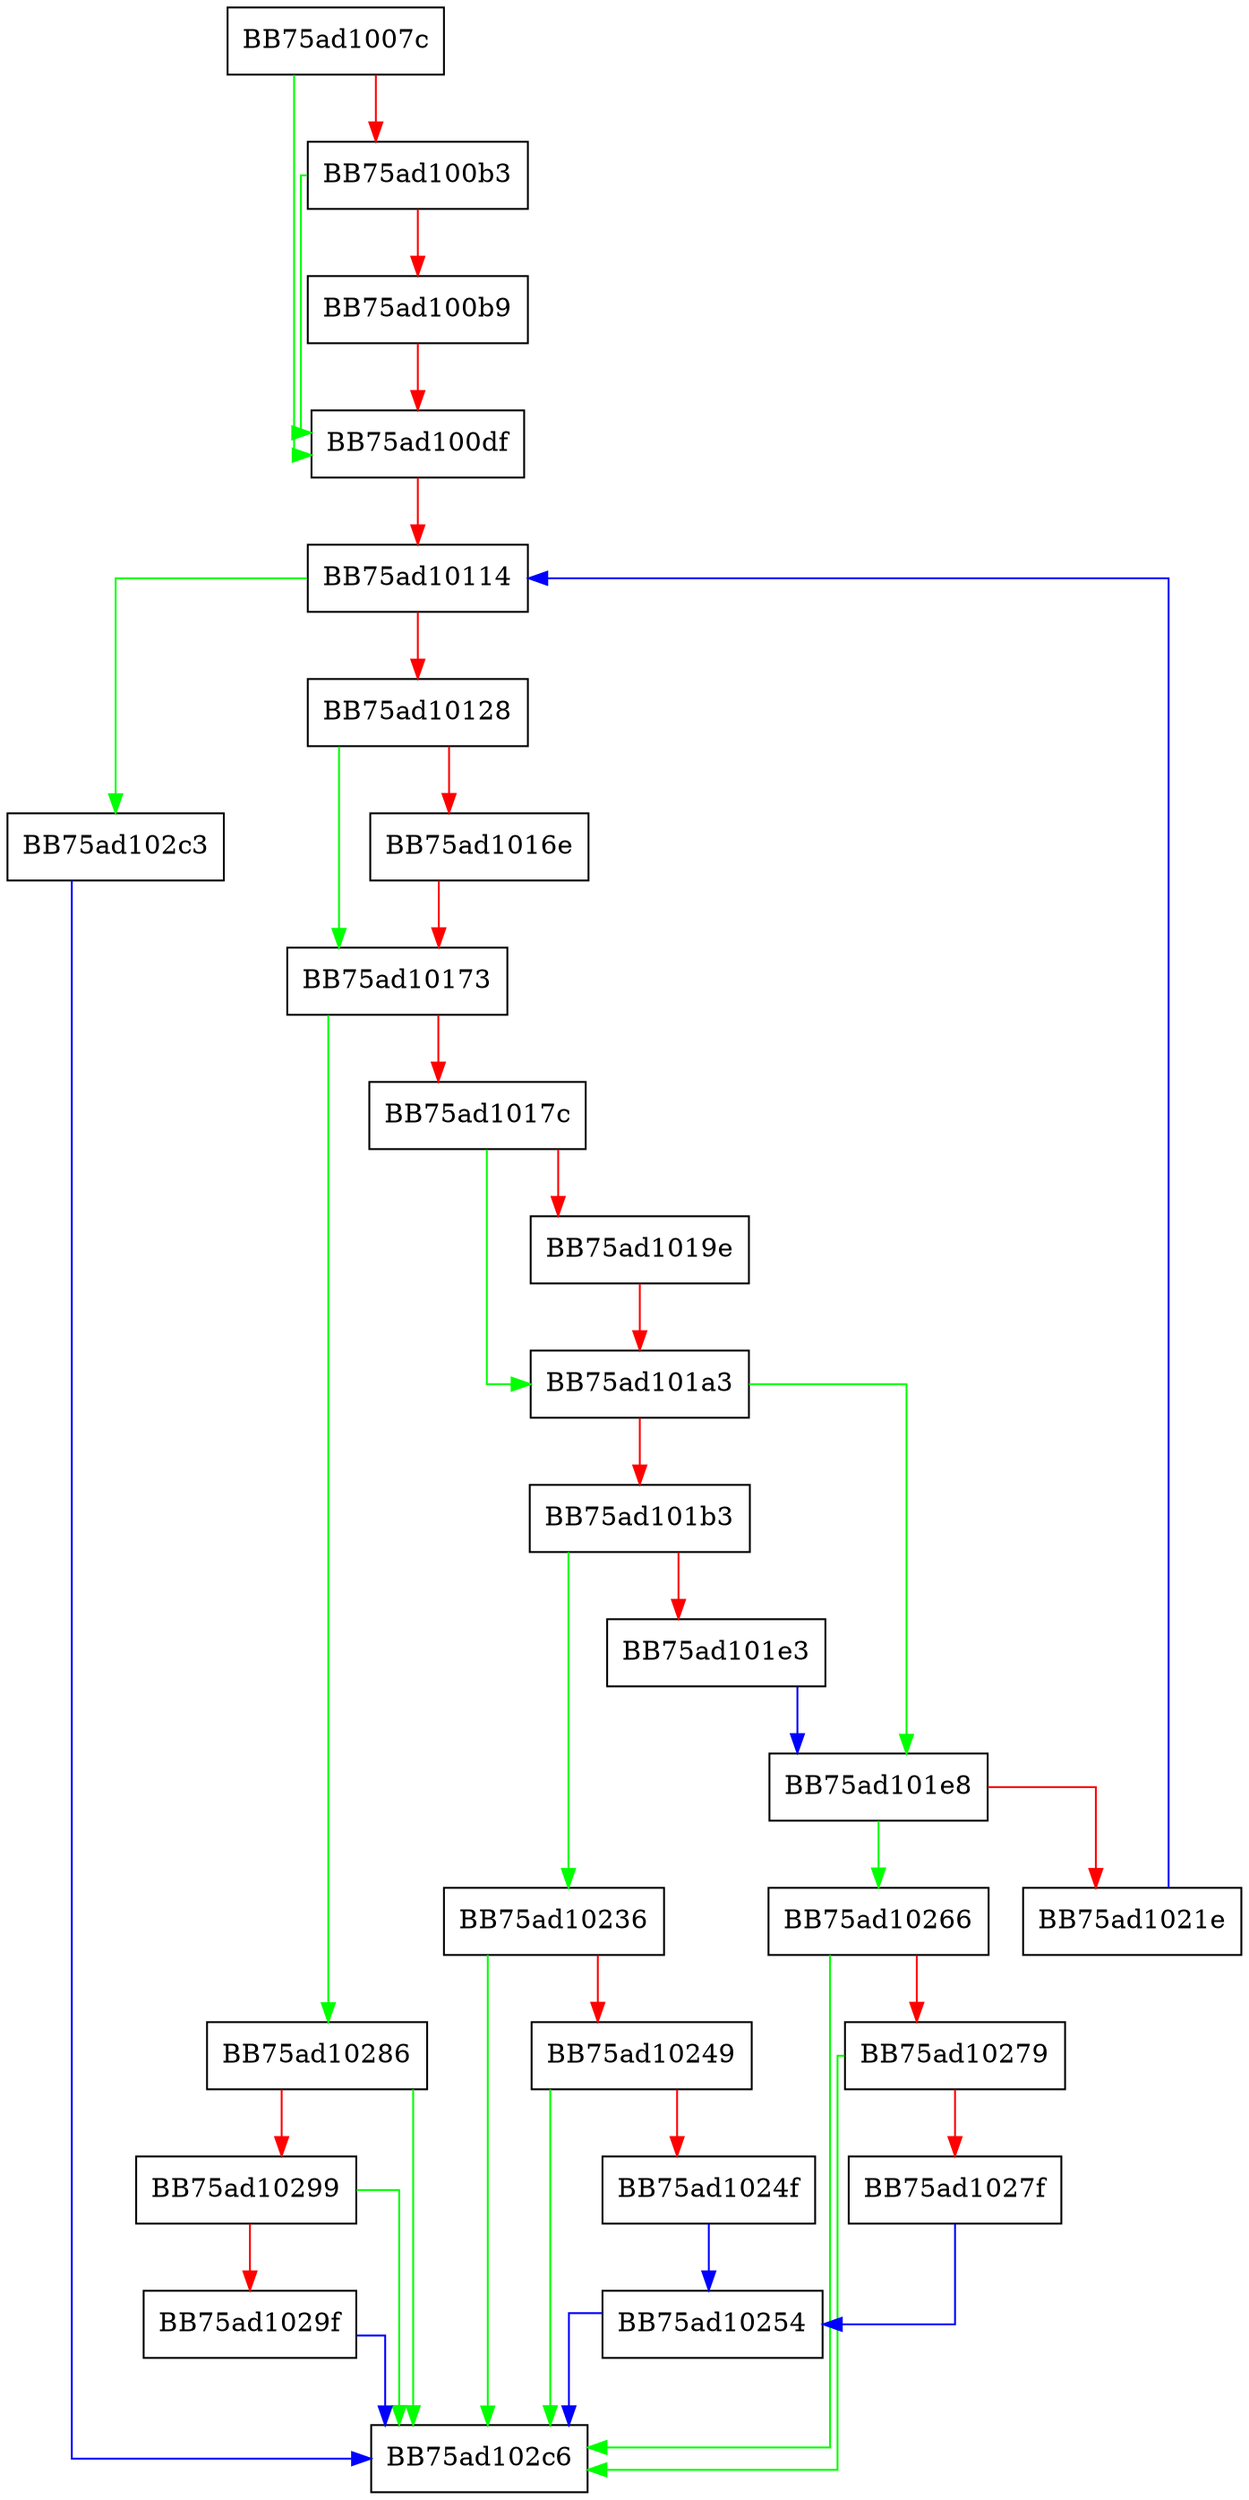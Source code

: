 digraph Decrypt {
  node [shape="box"];
  graph [splines=ortho];
  BB75ad1007c -> BB75ad100df [color="green"];
  BB75ad1007c -> BB75ad100b3 [color="red"];
  BB75ad100b3 -> BB75ad100df [color="green"];
  BB75ad100b3 -> BB75ad100b9 [color="red"];
  BB75ad100b9 -> BB75ad100df [color="red"];
  BB75ad100df -> BB75ad10114 [color="red"];
  BB75ad10114 -> BB75ad102c3 [color="green"];
  BB75ad10114 -> BB75ad10128 [color="red"];
  BB75ad10128 -> BB75ad10173 [color="green"];
  BB75ad10128 -> BB75ad1016e [color="red"];
  BB75ad1016e -> BB75ad10173 [color="red"];
  BB75ad10173 -> BB75ad10286 [color="green"];
  BB75ad10173 -> BB75ad1017c [color="red"];
  BB75ad1017c -> BB75ad101a3 [color="green"];
  BB75ad1017c -> BB75ad1019e [color="red"];
  BB75ad1019e -> BB75ad101a3 [color="red"];
  BB75ad101a3 -> BB75ad101e8 [color="green"];
  BB75ad101a3 -> BB75ad101b3 [color="red"];
  BB75ad101b3 -> BB75ad10236 [color="green"];
  BB75ad101b3 -> BB75ad101e3 [color="red"];
  BB75ad101e3 -> BB75ad101e8 [color="blue"];
  BB75ad101e8 -> BB75ad10266 [color="green"];
  BB75ad101e8 -> BB75ad1021e [color="red"];
  BB75ad1021e -> BB75ad10114 [color="blue"];
  BB75ad10236 -> BB75ad102c6 [color="green"];
  BB75ad10236 -> BB75ad10249 [color="red"];
  BB75ad10249 -> BB75ad102c6 [color="green"];
  BB75ad10249 -> BB75ad1024f [color="red"];
  BB75ad1024f -> BB75ad10254 [color="blue"];
  BB75ad10254 -> BB75ad102c6 [color="blue"];
  BB75ad10266 -> BB75ad102c6 [color="green"];
  BB75ad10266 -> BB75ad10279 [color="red"];
  BB75ad10279 -> BB75ad102c6 [color="green"];
  BB75ad10279 -> BB75ad1027f [color="red"];
  BB75ad1027f -> BB75ad10254 [color="blue"];
  BB75ad10286 -> BB75ad102c6 [color="green"];
  BB75ad10286 -> BB75ad10299 [color="red"];
  BB75ad10299 -> BB75ad102c6 [color="green"];
  BB75ad10299 -> BB75ad1029f [color="red"];
  BB75ad1029f -> BB75ad102c6 [color="blue"];
  BB75ad102c3 -> BB75ad102c6 [color="blue"];
}